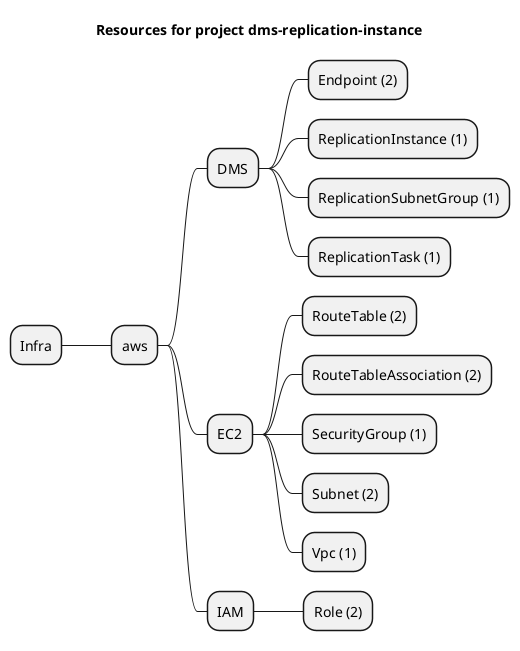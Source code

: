 @startmindmap
title Resources for project dms-replication-instance
skinparam monochrome true
+ Infra
++ aws
+++ DMS
++++ Endpoint (2)
++++ ReplicationInstance (1)
++++ ReplicationSubnetGroup (1)
++++ ReplicationTask (1)
+++ EC2
++++ RouteTable (2)
++++ RouteTableAssociation (2)
++++ SecurityGroup (1)
++++ Subnet (2)
++++ Vpc (1)
+++ IAM
++++ Role (2)
@endmindmap